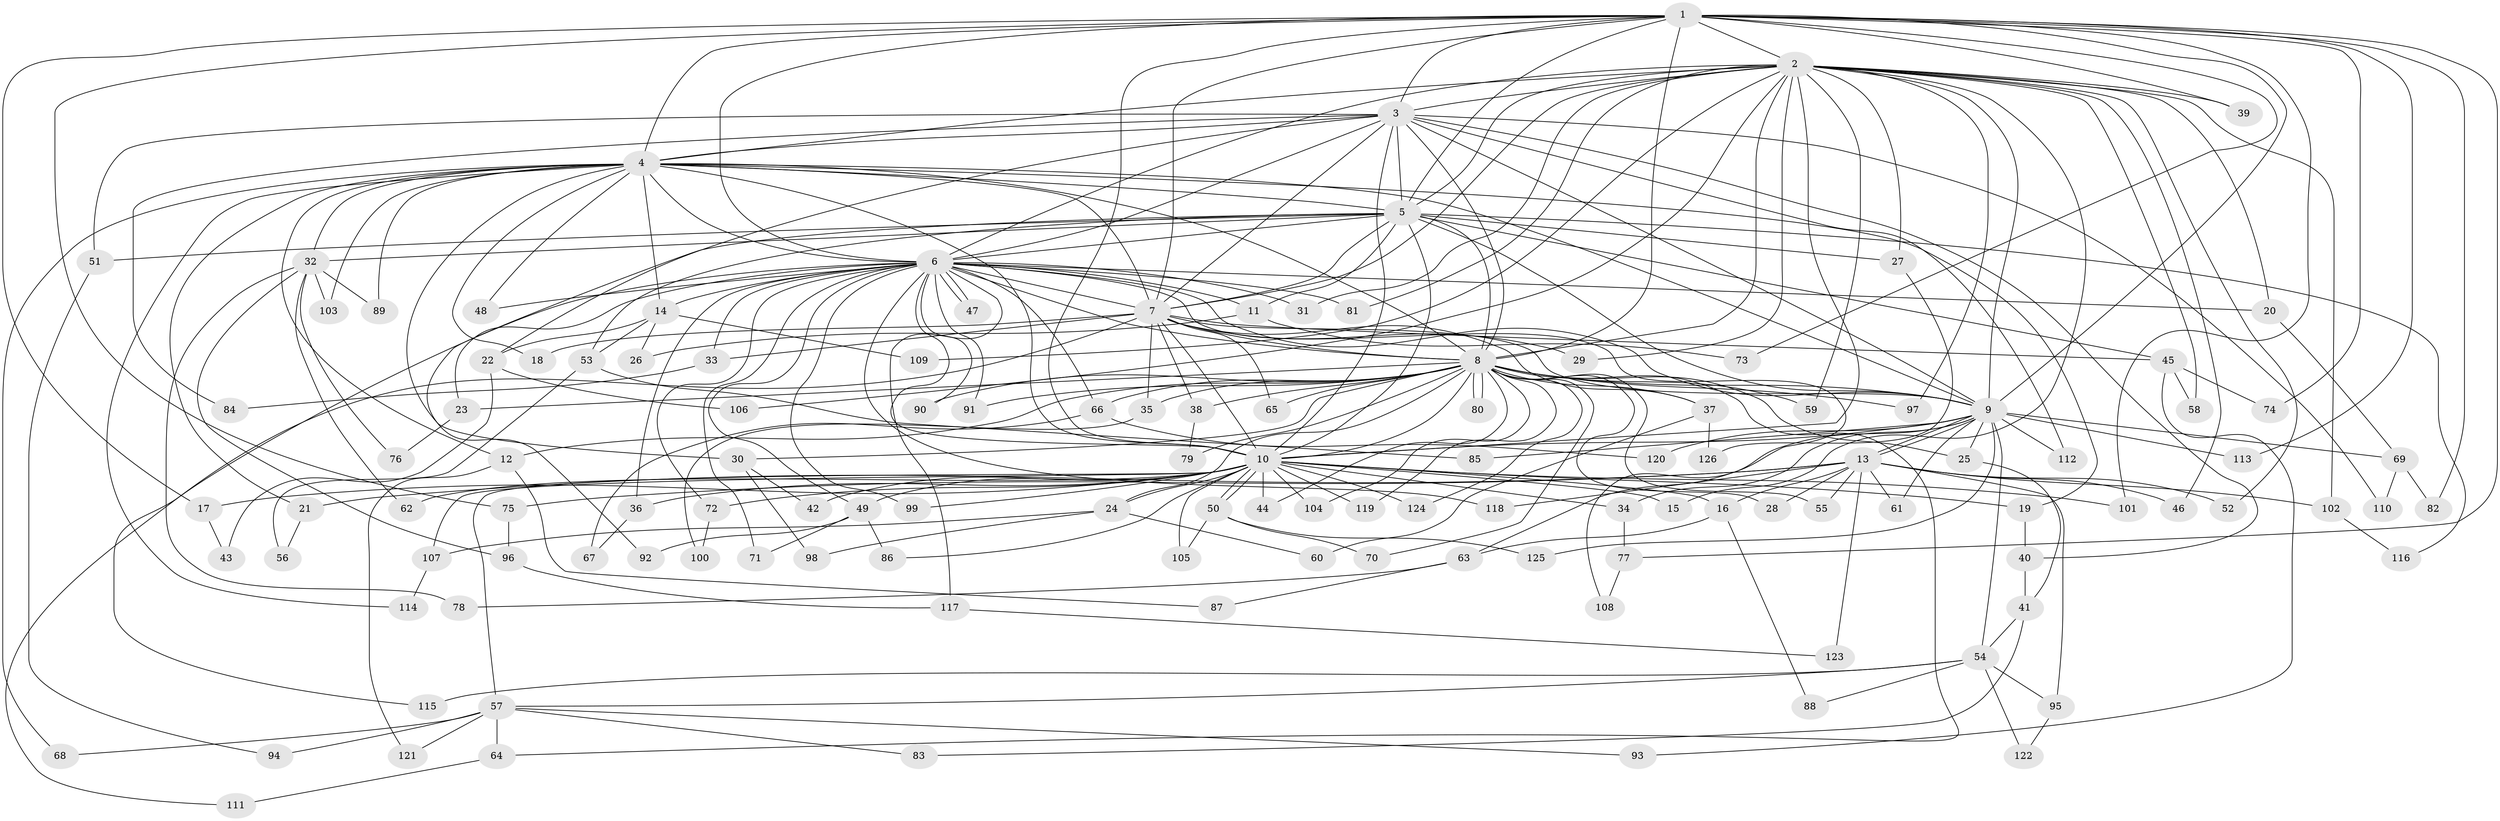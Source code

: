// Generated by graph-tools (version 1.1) at 2025/11/02/27/25 16:11:03]
// undirected, 126 vertices, 277 edges
graph export_dot {
graph [start="1"]
  node [color=gray90,style=filled];
  1;
  2;
  3;
  4;
  5;
  6;
  7;
  8;
  9;
  10;
  11;
  12;
  13;
  14;
  15;
  16;
  17;
  18;
  19;
  20;
  21;
  22;
  23;
  24;
  25;
  26;
  27;
  28;
  29;
  30;
  31;
  32;
  33;
  34;
  35;
  36;
  37;
  38;
  39;
  40;
  41;
  42;
  43;
  44;
  45;
  46;
  47;
  48;
  49;
  50;
  51;
  52;
  53;
  54;
  55;
  56;
  57;
  58;
  59;
  60;
  61;
  62;
  63;
  64;
  65;
  66;
  67;
  68;
  69;
  70;
  71;
  72;
  73;
  74;
  75;
  76;
  77;
  78;
  79;
  80;
  81;
  82;
  83;
  84;
  85;
  86;
  87;
  88;
  89;
  90;
  91;
  92;
  93;
  94;
  95;
  96;
  97;
  98;
  99;
  100;
  101;
  102;
  103;
  104;
  105;
  106;
  107;
  108;
  109;
  110;
  111;
  112;
  113;
  114;
  115;
  116;
  117;
  118;
  119;
  120;
  121;
  122;
  123;
  124;
  125;
  126;
  1 -- 2;
  1 -- 3;
  1 -- 4;
  1 -- 5;
  1 -- 6;
  1 -- 7;
  1 -- 8;
  1 -- 9;
  1 -- 10;
  1 -- 17;
  1 -- 39;
  1 -- 73;
  1 -- 74;
  1 -- 75;
  1 -- 77;
  1 -- 82;
  1 -- 101;
  1 -- 113;
  2 -- 3;
  2 -- 4;
  2 -- 5;
  2 -- 6;
  2 -- 7;
  2 -- 8;
  2 -- 9;
  2 -- 10;
  2 -- 15;
  2 -- 20;
  2 -- 27;
  2 -- 29;
  2 -- 31;
  2 -- 39;
  2 -- 46;
  2 -- 52;
  2 -- 58;
  2 -- 59;
  2 -- 81;
  2 -- 97;
  2 -- 102;
  2 -- 106;
  2 -- 109;
  3 -- 4;
  3 -- 5;
  3 -- 6;
  3 -- 7;
  3 -- 8;
  3 -- 9;
  3 -- 10;
  3 -- 22;
  3 -- 40;
  3 -- 51;
  3 -- 84;
  3 -- 110;
  3 -- 112;
  4 -- 5;
  4 -- 6;
  4 -- 7;
  4 -- 8;
  4 -- 9;
  4 -- 10;
  4 -- 12;
  4 -- 14;
  4 -- 18;
  4 -- 19;
  4 -- 21;
  4 -- 30;
  4 -- 32;
  4 -- 48;
  4 -- 68;
  4 -- 89;
  4 -- 103;
  4 -- 114;
  5 -- 6;
  5 -- 7;
  5 -- 8;
  5 -- 9;
  5 -- 10;
  5 -- 11;
  5 -- 27;
  5 -- 32;
  5 -- 45;
  5 -- 51;
  5 -- 53;
  5 -- 92;
  5 -- 116;
  6 -- 7;
  6 -- 8;
  6 -- 9;
  6 -- 10;
  6 -- 11;
  6 -- 14;
  6 -- 20;
  6 -- 23;
  6 -- 31;
  6 -- 33;
  6 -- 36;
  6 -- 47;
  6 -- 47;
  6 -- 48;
  6 -- 49;
  6 -- 66;
  6 -- 71;
  6 -- 72;
  6 -- 81;
  6 -- 90;
  6 -- 91;
  6 -- 99;
  6 -- 108;
  6 -- 115;
  6 -- 117;
  6 -- 118;
  7 -- 8;
  7 -- 9;
  7 -- 10;
  7 -- 18;
  7 -- 29;
  7 -- 33;
  7 -- 35;
  7 -- 37;
  7 -- 38;
  7 -- 45;
  7 -- 65;
  7 -- 111;
  8 -- 9;
  8 -- 10;
  8 -- 12;
  8 -- 23;
  8 -- 24;
  8 -- 25;
  8 -- 28;
  8 -- 30;
  8 -- 35;
  8 -- 37;
  8 -- 38;
  8 -- 44;
  8 -- 55;
  8 -- 59;
  8 -- 64;
  8 -- 65;
  8 -- 66;
  8 -- 70;
  8 -- 79;
  8 -- 80;
  8 -- 80;
  8 -- 90;
  8 -- 91;
  8 -- 97;
  8 -- 104;
  8 -- 119;
  8 -- 124;
  9 -- 10;
  9 -- 13;
  9 -- 13;
  9 -- 25;
  9 -- 34;
  9 -- 54;
  9 -- 61;
  9 -- 63;
  9 -- 69;
  9 -- 85;
  9 -- 112;
  9 -- 113;
  9 -- 120;
  9 -- 125;
  10 -- 15;
  10 -- 16;
  10 -- 17;
  10 -- 19;
  10 -- 24;
  10 -- 34;
  10 -- 36;
  10 -- 42;
  10 -- 44;
  10 -- 49;
  10 -- 50;
  10 -- 50;
  10 -- 57;
  10 -- 62;
  10 -- 72;
  10 -- 86;
  10 -- 99;
  10 -- 101;
  10 -- 104;
  10 -- 105;
  10 -- 107;
  10 -- 119;
  10 -- 124;
  11 -- 26;
  11 -- 73;
  12 -- 87;
  12 -- 121;
  13 -- 16;
  13 -- 21;
  13 -- 28;
  13 -- 46;
  13 -- 52;
  13 -- 55;
  13 -- 61;
  13 -- 75;
  13 -- 95;
  13 -- 102;
  13 -- 118;
  13 -- 123;
  14 -- 22;
  14 -- 26;
  14 -- 53;
  14 -- 109;
  16 -- 63;
  16 -- 88;
  17 -- 43;
  19 -- 40;
  20 -- 69;
  21 -- 56;
  22 -- 43;
  22 -- 106;
  23 -- 76;
  24 -- 60;
  24 -- 98;
  24 -- 107;
  25 -- 41;
  27 -- 126;
  30 -- 42;
  30 -- 98;
  32 -- 62;
  32 -- 76;
  32 -- 78;
  32 -- 89;
  32 -- 96;
  32 -- 103;
  33 -- 84;
  34 -- 77;
  35 -- 100;
  36 -- 67;
  37 -- 60;
  37 -- 126;
  38 -- 79;
  40 -- 41;
  41 -- 54;
  41 -- 83;
  45 -- 58;
  45 -- 74;
  45 -- 93;
  49 -- 71;
  49 -- 86;
  49 -- 92;
  50 -- 70;
  50 -- 105;
  50 -- 125;
  51 -- 94;
  53 -- 56;
  53 -- 85;
  54 -- 57;
  54 -- 88;
  54 -- 95;
  54 -- 115;
  54 -- 122;
  57 -- 64;
  57 -- 68;
  57 -- 83;
  57 -- 93;
  57 -- 94;
  57 -- 121;
  63 -- 78;
  63 -- 87;
  64 -- 111;
  66 -- 67;
  66 -- 120;
  69 -- 82;
  69 -- 110;
  72 -- 100;
  75 -- 96;
  77 -- 108;
  95 -- 122;
  96 -- 117;
  102 -- 116;
  107 -- 114;
  117 -- 123;
}
